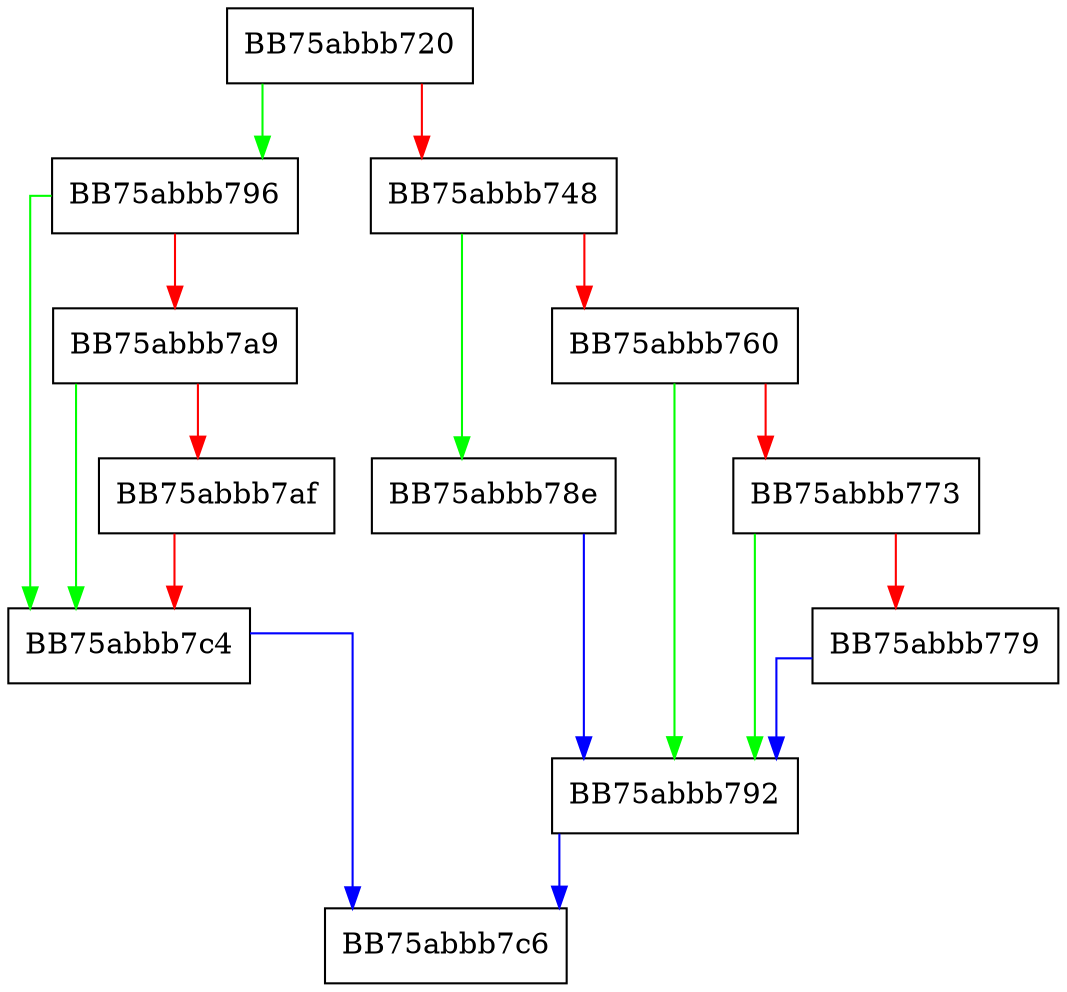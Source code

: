 digraph pop {
  node [shape="box"];
  graph [splines=ortho];
  BB75abbb720 -> BB75abbb796 [color="green"];
  BB75abbb720 -> BB75abbb748 [color="red"];
  BB75abbb748 -> BB75abbb78e [color="green"];
  BB75abbb748 -> BB75abbb760 [color="red"];
  BB75abbb760 -> BB75abbb792 [color="green"];
  BB75abbb760 -> BB75abbb773 [color="red"];
  BB75abbb773 -> BB75abbb792 [color="green"];
  BB75abbb773 -> BB75abbb779 [color="red"];
  BB75abbb779 -> BB75abbb792 [color="blue"];
  BB75abbb78e -> BB75abbb792 [color="blue"];
  BB75abbb792 -> BB75abbb7c6 [color="blue"];
  BB75abbb796 -> BB75abbb7c4 [color="green"];
  BB75abbb796 -> BB75abbb7a9 [color="red"];
  BB75abbb7a9 -> BB75abbb7c4 [color="green"];
  BB75abbb7a9 -> BB75abbb7af [color="red"];
  BB75abbb7af -> BB75abbb7c4 [color="red"];
  BB75abbb7c4 -> BB75abbb7c6 [color="blue"];
}